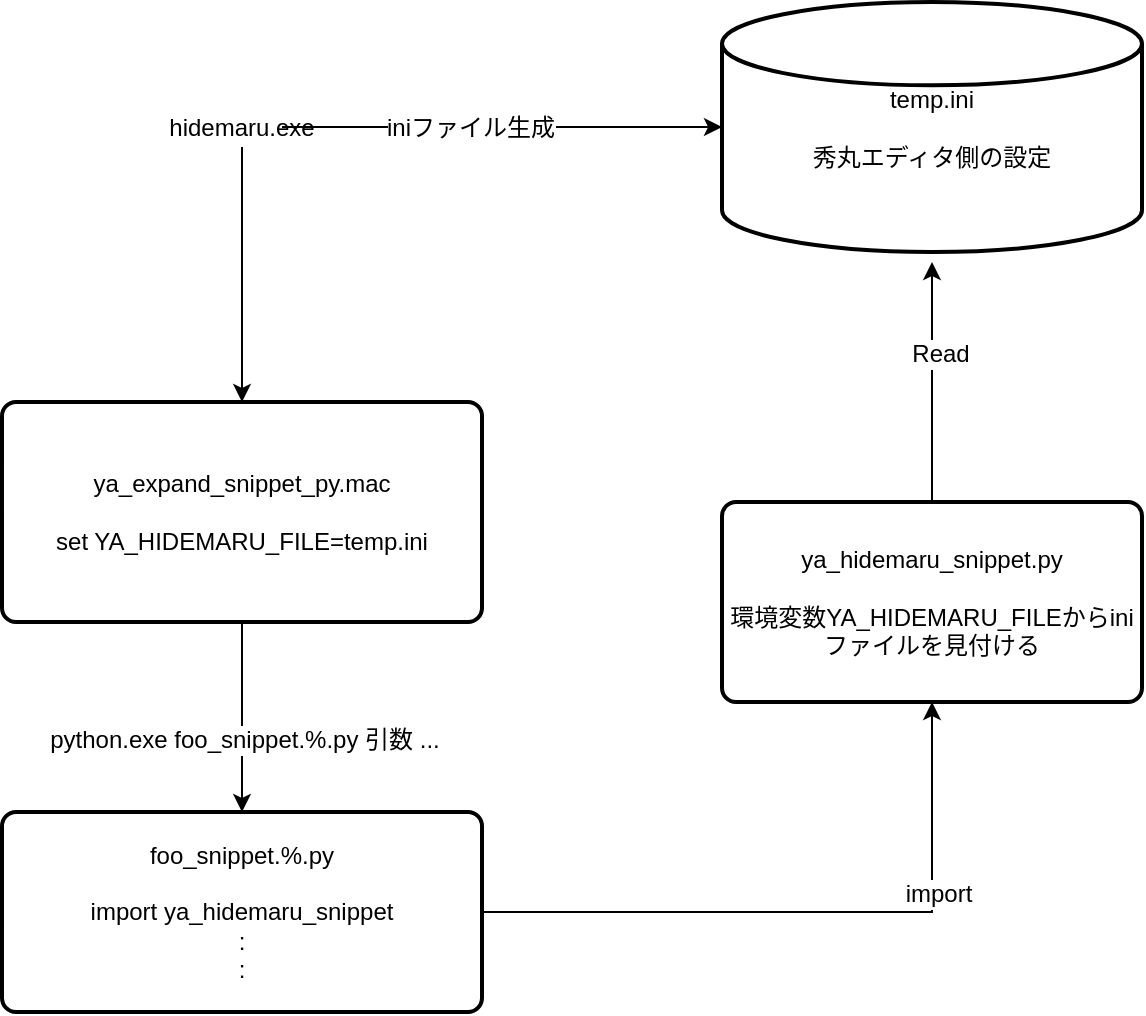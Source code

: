 <mxfile version="10.6.5"><diagram id="DodqSvJy1eVFsWIob5nL" name="ページ1"><mxGraphModel dx="623" dy="715" grid="1" gridSize="10" guides="1" tooltips="1" connect="1" arrows="1" fold="1" page="1" pageScale="1" pageWidth="827" pageHeight="1169" math="0" shadow="0"><root><mxCell id="0"/><mxCell id="1" parent="0"/><mxCell id="kKpfDOTys5vnvma3hgrZ-1" style="edgeStyle=orthogonalEdgeStyle;rounded=0;orthogonalLoop=1;jettySize=auto;html=1;entryX=0;entryY=0.5;entryDx=0;entryDy=0;entryPerimeter=0;" edge="1" parent="1" source="kKpfDOTys5vnvma3hgrZ-4" target="kKpfDOTys5vnvma3hgrZ-5"><mxGeometry relative="1" as="geometry"/></mxCell><mxCell id="kKpfDOTys5vnvma3hgrZ-2" value="iniファイル生成" style="text;html=1;resizable=0;points=[];align=center;verticalAlign=middle;labelBackgroundColor=#ffffff;" vertex="1" connectable="0" parent="kKpfDOTys5vnvma3hgrZ-1"><mxGeometry x="-0.144" relative="1" as="geometry"><mxPoint as="offset"/></mxGeometry></mxCell><mxCell id="kKpfDOTys5vnvma3hgrZ-3" style="edgeStyle=orthogonalEdgeStyle;rounded=0;orthogonalLoop=1;jettySize=auto;html=1;entryX=0.5;entryY=0;entryDx=0;entryDy=0;" edge="1" parent="1" source="kKpfDOTys5vnvma3hgrZ-4" target="kKpfDOTys5vnvma3hgrZ-8"><mxGeometry relative="1" as="geometry"/></mxCell><object label="hidemaru.exe" id="kKpfDOTys5vnvma3hgrZ-4"><mxCell style="text;html=1;strokeColor=none;fillColor=none;align=center;verticalAlign=middle;whiteSpace=wrap;rounded=0;" vertex="1" parent="1"><mxGeometry x="340" y="182.5" width="40" height="20" as="geometry"/></mxCell></object><mxCell id="kKpfDOTys5vnvma3hgrZ-5" value="temp.ini&lt;br&gt;&lt;br&gt;秀丸エディタ側の設定" style="strokeWidth=2;html=1;shape=mxgraph.flowchart.database;whiteSpace=wrap;" vertex="1" parent="1"><mxGeometry x="600" y="130" width="210" height="125" as="geometry"/></mxCell><mxCell id="kKpfDOTys5vnvma3hgrZ-6" style="edgeStyle=orthogonalEdgeStyle;rounded=0;orthogonalLoop=1;jettySize=auto;html=1;" edge="1" parent="1" source="kKpfDOTys5vnvma3hgrZ-8" target="kKpfDOTys5vnvma3hgrZ-11"><mxGeometry relative="1" as="geometry"/></mxCell><mxCell id="kKpfDOTys5vnvma3hgrZ-7" value="python.exe foo_snippet.%.py 引数 ..." style="text;html=1;resizable=0;points=[];align=center;verticalAlign=middle;labelBackgroundColor=#ffffff;" vertex="1" connectable="0" parent="kKpfDOTys5vnvma3hgrZ-6"><mxGeometry x="0.235" y="1" relative="1" as="geometry"><mxPoint as="offset"/></mxGeometry></mxCell><mxCell id="kKpfDOTys5vnvma3hgrZ-8" value="&lt;span&gt;ya_expand_snippet_py.mac&lt;br&gt;&lt;br&gt;&lt;div&gt;set YA_HIDEMARU_FILE=temp.ini&lt;/div&gt;&lt;/span&gt;" style="rounded=1;whiteSpace=wrap;html=1;absoluteArcSize=1;arcSize=14;strokeWidth=2;" vertex="1" parent="1"><mxGeometry x="240" y="330" width="240" height="110" as="geometry"/></mxCell><mxCell id="kKpfDOTys5vnvma3hgrZ-9" style="edgeStyle=orthogonalEdgeStyle;rounded=0;orthogonalLoop=1;jettySize=auto;html=1;entryX=0.5;entryY=1;entryDx=0;entryDy=0;" edge="1" parent="1" source="kKpfDOTys5vnvma3hgrZ-11" target="kKpfDOTys5vnvma3hgrZ-14"><mxGeometry relative="1" as="geometry"/></mxCell><mxCell id="kKpfDOTys5vnvma3hgrZ-10" value="import" style="text;html=1;resizable=0;points=[];align=center;verticalAlign=middle;labelBackgroundColor=#ffffff;" vertex="1" connectable="0" parent="kKpfDOTys5vnvma3hgrZ-9"><mxGeometry x="0.419" y="-3" relative="1" as="geometry"><mxPoint as="offset"/></mxGeometry></mxCell><mxCell id="kKpfDOTys5vnvma3hgrZ-11" value="foo_snippet.%.py&lt;br&gt;&lt;br&gt;import ya_hidemaru_snippet&lt;br&gt;:&lt;br&gt;:&lt;br&gt;" style="rounded=1;whiteSpace=wrap;html=1;absoluteArcSize=1;arcSize=14;strokeWidth=2;" vertex="1" parent="1"><mxGeometry x="240" y="535" width="240" height="100" as="geometry"/></mxCell><mxCell id="kKpfDOTys5vnvma3hgrZ-12" style="edgeStyle=orthogonalEdgeStyle;rounded=0;orthogonalLoop=1;jettySize=auto;html=1;" edge="1" parent="1" source="kKpfDOTys5vnvma3hgrZ-14"><mxGeometry relative="1" as="geometry"><mxPoint x="705" y="260" as="targetPoint"/></mxGeometry></mxCell><mxCell id="kKpfDOTys5vnvma3hgrZ-13" value="Read" style="text;html=1;resizable=0;points=[];align=center;verticalAlign=middle;labelBackgroundColor=#ffffff;" vertex="1" connectable="0" parent="kKpfDOTys5vnvma3hgrZ-12"><mxGeometry x="0.239" y="-3" relative="1" as="geometry"><mxPoint as="offset"/></mxGeometry></mxCell><mxCell id="kKpfDOTys5vnvma3hgrZ-14" value="ya_hidemaru_snippet.py&lt;br&gt;&lt;br&gt;環境変数YA_HIDEMARU_FILEからiniファイルを見付ける&lt;br&gt;" style="rounded=1;whiteSpace=wrap;html=1;absoluteArcSize=1;arcSize=14;strokeWidth=2;" vertex="1" parent="1"><mxGeometry x="600" y="380" width="210" height="100" as="geometry"/></mxCell></root></mxGraphModel></diagram></mxfile>